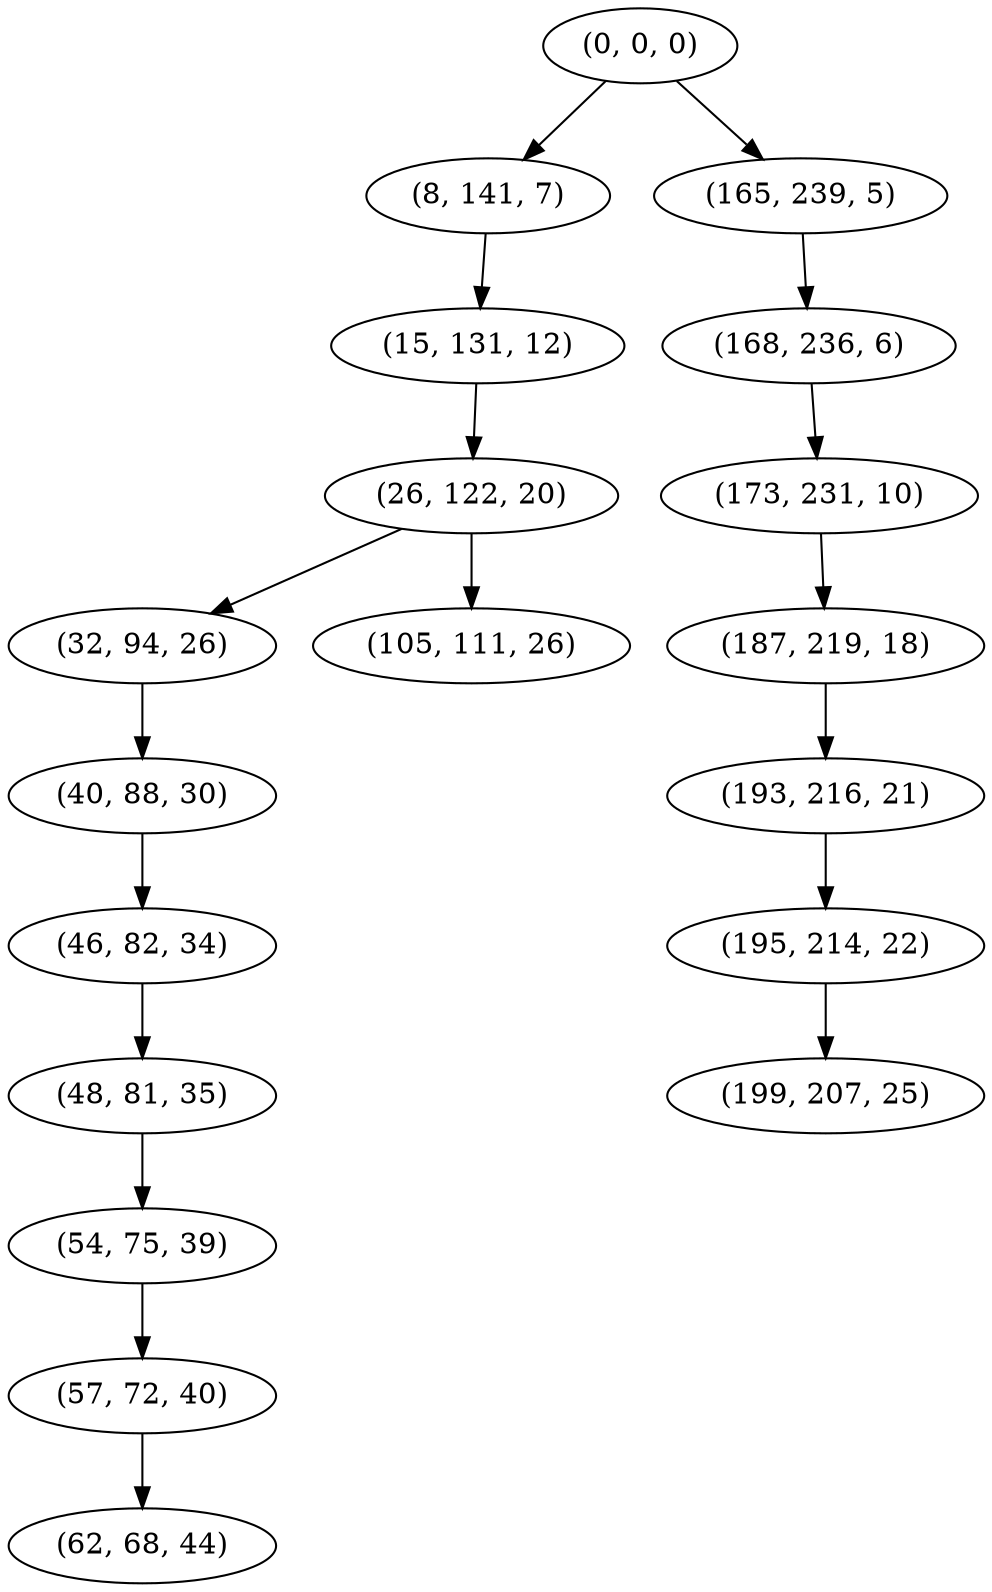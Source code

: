 digraph tree {
    "(0, 0, 0)";
    "(8, 141, 7)";
    "(15, 131, 12)";
    "(26, 122, 20)";
    "(32, 94, 26)";
    "(40, 88, 30)";
    "(46, 82, 34)";
    "(48, 81, 35)";
    "(54, 75, 39)";
    "(57, 72, 40)";
    "(62, 68, 44)";
    "(105, 111, 26)";
    "(165, 239, 5)";
    "(168, 236, 6)";
    "(173, 231, 10)";
    "(187, 219, 18)";
    "(193, 216, 21)";
    "(195, 214, 22)";
    "(199, 207, 25)";
    "(0, 0, 0)" -> "(8, 141, 7)";
    "(0, 0, 0)" -> "(165, 239, 5)";
    "(8, 141, 7)" -> "(15, 131, 12)";
    "(15, 131, 12)" -> "(26, 122, 20)";
    "(26, 122, 20)" -> "(32, 94, 26)";
    "(26, 122, 20)" -> "(105, 111, 26)";
    "(32, 94, 26)" -> "(40, 88, 30)";
    "(40, 88, 30)" -> "(46, 82, 34)";
    "(46, 82, 34)" -> "(48, 81, 35)";
    "(48, 81, 35)" -> "(54, 75, 39)";
    "(54, 75, 39)" -> "(57, 72, 40)";
    "(57, 72, 40)" -> "(62, 68, 44)";
    "(165, 239, 5)" -> "(168, 236, 6)";
    "(168, 236, 6)" -> "(173, 231, 10)";
    "(173, 231, 10)" -> "(187, 219, 18)";
    "(187, 219, 18)" -> "(193, 216, 21)";
    "(193, 216, 21)" -> "(195, 214, 22)";
    "(195, 214, 22)" -> "(199, 207, 25)";
}
